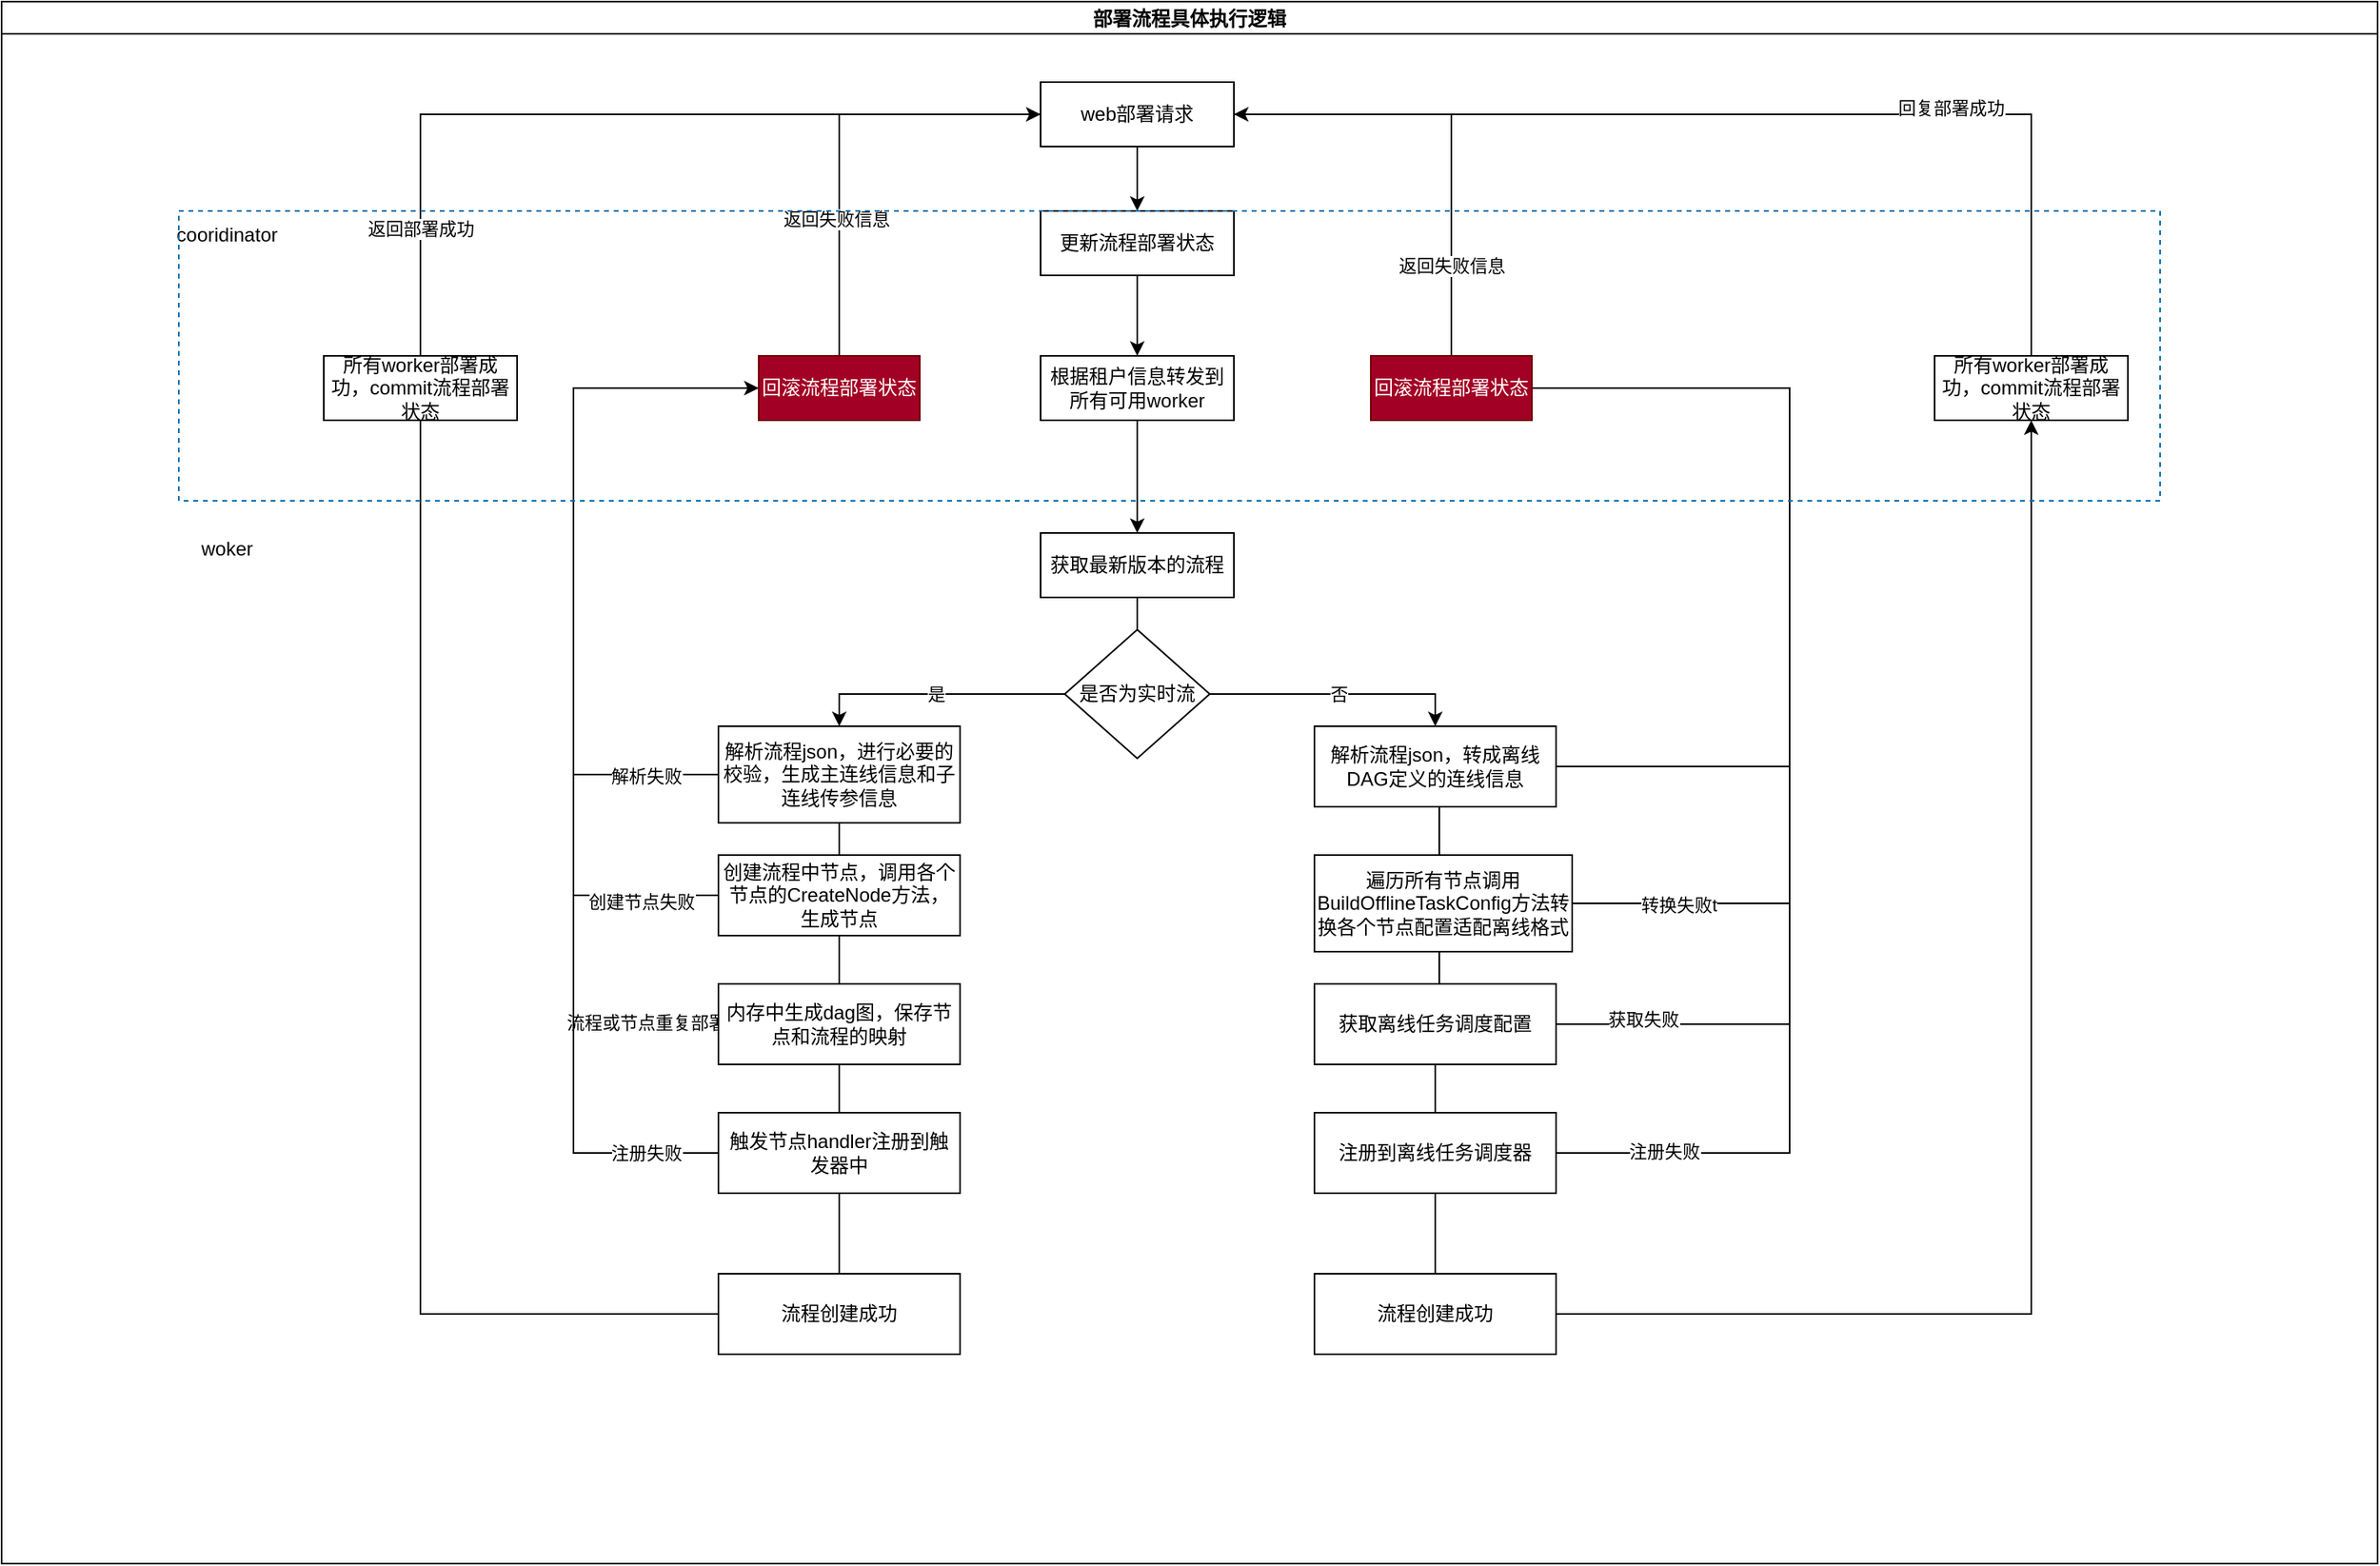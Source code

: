 <mxfile version="21.3.5" type="github">
  <diagram name="Page-1" id="74e2e168-ea6b-b213-b513-2b3c1d86103e">
    <mxGraphModel dx="1735" dy="1920" grid="1" gridSize="10" guides="1" tooltips="1" connect="1" arrows="1" fold="1" page="0" pageScale="1" pageWidth="1100" pageHeight="850" background="none" math="0" shadow="0">
      <root>
        <mxCell id="0" />
        <mxCell id="1" parent="0" />
        <mxCell id="TfXch8GAIewwacEi9W_L-10" value="部署流程具体执行逻辑" style="swimlane;startSize=20;horizontal=1;containerType=tree;align=center;" vertex="1" parent="1">
          <mxGeometry x="310" y="-410" width="1475" height="970" as="geometry" />
        </mxCell>
        <mxCell id="TfXch8GAIewwacEi9W_L-11" value="" style="edgeStyle=elbowEdgeStyle;elbow=vertical;sourcePerimeterSpacing=0;targetPerimeterSpacing=0;startArrow=none;endArrow=classic;rounded=0;curved=0;strokeColor=default;startFill=0;endFill=1;" edge="1" parent="TfXch8GAIewwacEi9W_L-10" source="TfXch8GAIewwacEi9W_L-12" target="TfXch8GAIewwacEi9W_L-13">
          <mxGeometry relative="1" as="geometry" />
        </mxCell>
        <mxCell id="TfXch8GAIewwacEi9W_L-12" value="web部署请求" style="whiteSpace=wrap;html=1;treeFolding=1;treeMoving=1;newEdgeStyle={&quot;edgeStyle&quot;:&quot;elbowEdgeStyle&quot;,&quot;startArrow&quot;:&quot;none&quot;,&quot;endArrow&quot;:&quot;none&quot;};" vertex="1" parent="TfXch8GAIewwacEi9W_L-10">
          <mxGeometry x="645" y="50" width="120" height="40" as="geometry" />
        </mxCell>
        <mxCell id="TfXch8GAIewwacEi9W_L-46" style="edgeStyle=elbowEdgeStyle;rounded=0;orthogonalLoop=1;jettySize=auto;html=1;startArrow=none;endArrow=classic;exitX=0.5;exitY=1;exitDx=0;exitDy=0;entryX=0.5;entryY=0;entryDx=0;entryDy=0;endFill=1;" edge="1" parent="TfXch8GAIewwacEi9W_L-10" source="TfXch8GAIewwacEi9W_L-13" target="TfXch8GAIewwacEi9W_L-18">
          <mxGeometry relative="1" as="geometry" />
        </mxCell>
        <mxCell id="TfXch8GAIewwacEi9W_L-13" value="更新流程部署状态" style="whiteSpace=wrap;html=1;treeFolding=1;treeMoving=1;newEdgeStyle={&quot;edgeStyle&quot;:&quot;elbowEdgeStyle&quot;,&quot;startArrow&quot;:&quot;none&quot;,&quot;endArrow&quot;:&quot;none&quot;};" vertex="1" parent="TfXch8GAIewwacEi9W_L-10">
          <mxGeometry x="645" y="130" width="120" height="40" as="geometry" />
        </mxCell>
        <mxCell id="TfXch8GAIewwacEi9W_L-16" value="cooridinator" style="rounded=0;whiteSpace=wrap;html=1;strokeColor=none;fillColor=none;" vertex="1" parent="TfXch8GAIewwacEi9W_L-10">
          <mxGeometry x="110" y="130" width="60" height="30" as="geometry" />
        </mxCell>
        <mxCell id="TfXch8GAIewwacEi9W_L-48" style="edgeStyle=elbowEdgeStyle;rounded=0;orthogonalLoop=1;jettySize=auto;html=1;startArrow=none;endArrow=classic;exitX=0.5;exitY=1;exitDx=0;exitDy=0;entryX=0.5;entryY=0;entryDx=0;entryDy=0;endFill=1;" edge="1" parent="TfXch8GAIewwacEi9W_L-10" source="TfXch8GAIewwacEi9W_L-18" target="TfXch8GAIewwacEi9W_L-20">
          <mxGeometry relative="1" as="geometry" />
        </mxCell>
        <mxCell id="TfXch8GAIewwacEi9W_L-18" value="根据租户信息转发到所有可用worker" style="whiteSpace=wrap;html=1;treeFolding=1;treeMoving=1;newEdgeStyle={&quot;edgeStyle&quot;:&quot;elbowEdgeStyle&quot;,&quot;startArrow&quot;:&quot;none&quot;,&quot;endArrow&quot;:&quot;none&quot;};" vertex="1" parent="TfXch8GAIewwacEi9W_L-10">
          <mxGeometry x="645" y="220" width="120" height="40" as="geometry" />
        </mxCell>
        <mxCell id="TfXch8GAIewwacEi9W_L-49" style="edgeStyle=elbowEdgeStyle;rounded=0;orthogonalLoop=1;jettySize=auto;html=1;startArrow=none;endArrow=none;exitX=0.5;exitY=1;exitDx=0;exitDy=0;entryX=0.5;entryY=0;entryDx=0;entryDy=0;" edge="1" parent="TfXch8GAIewwacEi9W_L-10" source="TfXch8GAIewwacEi9W_L-20" target="TfXch8GAIewwacEi9W_L-38">
          <mxGeometry relative="1" as="geometry" />
        </mxCell>
        <mxCell id="TfXch8GAIewwacEi9W_L-20" value="获取最新版本的流程" style="whiteSpace=wrap;html=1;treeFolding=1;treeMoving=1;newEdgeStyle={&quot;edgeStyle&quot;:&quot;elbowEdgeStyle&quot;,&quot;startArrow&quot;:&quot;none&quot;,&quot;endArrow&quot;:&quot;none&quot;};" vertex="1" parent="TfXch8GAIewwacEi9W_L-10">
          <mxGeometry x="645" y="330" width="120" height="40" as="geometry" />
        </mxCell>
        <mxCell id="TfXch8GAIewwacEi9W_L-55" style="edgeStyle=elbowEdgeStyle;rounded=0;orthogonalLoop=1;jettySize=auto;html=1;startArrow=none;endArrow=classic;exitX=0;exitY=0.5;exitDx=0;exitDy=0;entryX=0;entryY=0.5;entryDx=0;entryDy=0;endFill=1;" edge="1" parent="TfXch8GAIewwacEi9W_L-10" source="TfXch8GAIewwacEi9W_L-22" target="TfXch8GAIewwacEi9W_L-52">
          <mxGeometry relative="1" as="geometry">
            <mxPoint x="425" y="210" as="targetPoint" />
            <Array as="points">
              <mxPoint x="355" y="310" />
            </Array>
          </mxGeometry>
        </mxCell>
        <mxCell id="TfXch8GAIewwacEi9W_L-57" value="解析失败" style="edgeLabel;html=1;align=center;verticalAlign=middle;resizable=0;points=[];" vertex="1" connectable="0" parent="TfXch8GAIewwacEi9W_L-55">
          <mxGeometry x="-0.795" y="1" relative="1" as="geometry">
            <mxPoint as="offset" />
          </mxGeometry>
        </mxCell>
        <mxCell id="TfXch8GAIewwacEi9W_L-22" value="解析流程json，进行必要的校验，生成主连线信息和子连线传参信息" style="whiteSpace=wrap;html=1;treeFolding=1;treeMoving=1;newEdgeStyle={&quot;edgeStyle&quot;:&quot;elbowEdgeStyle&quot;,&quot;startArrow&quot;:&quot;none&quot;,&quot;endArrow&quot;:&quot;none&quot;};" vertex="1" parent="TfXch8GAIewwacEi9W_L-10">
          <mxGeometry x="445" y="450" width="150" height="60" as="geometry" />
        </mxCell>
        <mxCell id="TfXch8GAIewwacEi9W_L-23" value="" style="edgeStyle=elbowEdgeStyle;elbow=vertical;sourcePerimeterSpacing=0;targetPerimeterSpacing=0;startArrow=none;endArrow=none;rounded=0;curved=0;" edge="1" target="TfXch8GAIewwacEi9W_L-24" source="TfXch8GAIewwacEi9W_L-22" parent="TfXch8GAIewwacEi9W_L-10">
          <mxGeometry relative="1" as="geometry">
            <mxPoint x="535" y="430" as="sourcePoint" />
          </mxGeometry>
        </mxCell>
        <mxCell id="TfXch8GAIewwacEi9W_L-56" style="edgeStyle=elbowEdgeStyle;rounded=0;orthogonalLoop=1;jettySize=auto;html=1;startArrow=none;endArrow=none;exitX=0;exitY=0.5;exitDx=0;exitDy=0;entryX=0;entryY=0.5;entryDx=0;entryDy=0;" edge="1" parent="TfXch8GAIewwacEi9W_L-10" source="TfXch8GAIewwacEi9W_L-24" target="TfXch8GAIewwacEi9W_L-52">
          <mxGeometry relative="1" as="geometry">
            <Array as="points">
              <mxPoint x="355" y="410" />
            </Array>
          </mxGeometry>
        </mxCell>
        <mxCell id="TfXch8GAIewwacEi9W_L-66" value="创建节点失败" style="edgeLabel;html=1;align=center;verticalAlign=middle;resizable=0;points=[];" vertex="1" connectable="0" parent="TfXch8GAIewwacEi9W_L-56">
          <mxGeometry x="-0.815" y="4" relative="1" as="geometry">
            <mxPoint as="offset" />
          </mxGeometry>
        </mxCell>
        <mxCell id="TfXch8GAIewwacEi9W_L-24" value="创建流程中节点，调用各个节点的CreateNode方法，生成节点" style="whiteSpace=wrap;html=1;treeFolding=1;treeMoving=1;newEdgeStyle={&quot;edgeStyle&quot;:&quot;elbowEdgeStyle&quot;,&quot;startArrow&quot;:&quot;none&quot;,&quot;endArrow&quot;:&quot;none&quot;};" vertex="1" parent="TfXch8GAIewwacEi9W_L-10">
          <mxGeometry x="445" y="530" width="150" height="50" as="geometry" />
        </mxCell>
        <mxCell id="TfXch8GAIewwacEi9W_L-25" value="" style="edgeStyle=elbowEdgeStyle;elbow=vertical;sourcePerimeterSpacing=0;targetPerimeterSpacing=0;startArrow=none;endArrow=none;rounded=0;curved=0;" edge="1" target="TfXch8GAIewwacEi9W_L-26" source="TfXch8GAIewwacEi9W_L-24" parent="TfXch8GAIewwacEi9W_L-10">
          <mxGeometry relative="1" as="geometry">
            <mxPoint x="535" y="550" as="sourcePoint" />
          </mxGeometry>
        </mxCell>
        <mxCell id="TfXch8GAIewwacEi9W_L-58" style="edgeStyle=elbowEdgeStyle;rounded=0;orthogonalLoop=1;jettySize=auto;html=1;startArrow=none;endArrow=none;exitX=0;exitY=0.5;exitDx=0;exitDy=0;entryX=0;entryY=0.5;entryDx=0;entryDy=0;" edge="1" parent="TfXch8GAIewwacEi9W_L-10" source="TfXch8GAIewwacEi9W_L-26" target="TfXch8GAIewwacEi9W_L-52">
          <mxGeometry relative="1" as="geometry">
            <Array as="points">
              <mxPoint x="355" y="420" />
            </Array>
          </mxGeometry>
        </mxCell>
        <mxCell id="TfXch8GAIewwacEi9W_L-67" value="流程或节点重复部署" style="edgeLabel;html=1;align=center;verticalAlign=middle;resizable=0;points=[];" vertex="1" connectable="0" parent="TfXch8GAIewwacEi9W_L-58">
          <mxGeometry x="-0.85" y="-1" relative="1" as="geometry">
            <mxPoint as="offset" />
          </mxGeometry>
        </mxCell>
        <mxCell id="TfXch8GAIewwacEi9W_L-26" value="内存中生成dag图，保存节点和流程的映射" style="whiteSpace=wrap;html=1;treeFolding=1;treeMoving=1;newEdgeStyle={&quot;edgeStyle&quot;:&quot;elbowEdgeStyle&quot;,&quot;startArrow&quot;:&quot;none&quot;,&quot;endArrow&quot;:&quot;none&quot;};" vertex="1" parent="TfXch8GAIewwacEi9W_L-10">
          <mxGeometry x="445" y="610" width="150" height="50" as="geometry" />
        </mxCell>
        <mxCell id="TfXch8GAIewwacEi9W_L-27" value="" style="edgeStyle=elbowEdgeStyle;elbow=vertical;sourcePerimeterSpacing=0;targetPerimeterSpacing=0;startArrow=none;endArrow=none;rounded=0;curved=0;" edge="1" target="TfXch8GAIewwacEi9W_L-28" source="TfXch8GAIewwacEi9W_L-26" parent="TfXch8GAIewwacEi9W_L-10">
          <mxGeometry relative="1" as="geometry">
            <mxPoint x="535" y="630" as="sourcePoint" />
          </mxGeometry>
        </mxCell>
        <mxCell id="TfXch8GAIewwacEi9W_L-65" style="edgeStyle=elbowEdgeStyle;rounded=0;orthogonalLoop=1;jettySize=auto;html=1;startArrow=none;endArrow=none;exitX=0;exitY=0.5;exitDx=0;exitDy=0;entryX=0;entryY=0.5;entryDx=0;entryDy=0;" edge="1" parent="TfXch8GAIewwacEi9W_L-10" source="TfXch8GAIewwacEi9W_L-28" target="TfXch8GAIewwacEi9W_L-52">
          <mxGeometry relative="1" as="geometry">
            <Array as="points">
              <mxPoint x="355" y="430" />
              <mxPoint x="405" y="250" />
              <mxPoint x="355" y="370" />
            </Array>
          </mxGeometry>
        </mxCell>
        <mxCell id="TfXch8GAIewwacEi9W_L-68" value="注册失败" style="edgeLabel;html=1;align=center;verticalAlign=middle;resizable=0;points=[];" vertex="1" connectable="0" parent="TfXch8GAIewwacEi9W_L-65">
          <mxGeometry x="-0.866" relative="1" as="geometry">
            <mxPoint as="offset" />
          </mxGeometry>
        </mxCell>
        <mxCell id="TfXch8GAIewwacEi9W_L-28" value="触发节点handler注册到触发器中" style="whiteSpace=wrap;html=1;treeFolding=1;treeMoving=1;newEdgeStyle={&quot;edgeStyle&quot;:&quot;elbowEdgeStyle&quot;,&quot;startArrow&quot;:&quot;none&quot;,&quot;endArrow&quot;:&quot;none&quot;};" vertex="1" parent="TfXch8GAIewwacEi9W_L-10">
          <mxGeometry x="445" y="690" width="150" height="50" as="geometry" />
        </mxCell>
        <mxCell id="TfXch8GAIewwacEi9W_L-50" value="是" style="edgeStyle=orthogonalEdgeStyle;rounded=0;orthogonalLoop=1;jettySize=auto;html=1;exitX=0;exitY=0.5;exitDx=0;exitDy=0;entryX=0.5;entryY=0;entryDx=0;entryDy=0;" edge="1" parent="TfXch8GAIewwacEi9W_L-10" source="TfXch8GAIewwacEi9W_L-38" target="TfXch8GAIewwacEi9W_L-22">
          <mxGeometry relative="1" as="geometry" />
        </mxCell>
        <mxCell id="TfXch8GAIewwacEi9W_L-83" value="否" style="edgeStyle=orthogonalEdgeStyle;rounded=0;orthogonalLoop=1;jettySize=auto;html=1;exitX=1;exitY=0.5;exitDx=0;exitDy=0;entryX=0.5;entryY=0;entryDx=0;entryDy=0;" edge="1" parent="TfXch8GAIewwacEi9W_L-10" source="TfXch8GAIewwacEi9W_L-38" target="TfXch8GAIewwacEi9W_L-82">
          <mxGeometry relative="1" as="geometry" />
        </mxCell>
        <mxCell id="TfXch8GAIewwacEi9W_L-38" value="是否为实时流" style="rhombus;whiteSpace=wrap;html=1;" vertex="1" parent="TfXch8GAIewwacEi9W_L-10">
          <mxGeometry x="660" y="390" width="90" height="80" as="geometry" />
        </mxCell>
        <mxCell id="TfXch8GAIewwacEi9W_L-53" style="edgeStyle=orthogonalEdgeStyle;rounded=0;orthogonalLoop=1;jettySize=auto;html=1;exitX=0.5;exitY=0;exitDx=0;exitDy=0;entryX=0;entryY=0.5;entryDx=0;entryDy=0;" edge="1" parent="TfXch8GAIewwacEi9W_L-10" source="TfXch8GAIewwacEi9W_L-52" target="TfXch8GAIewwacEi9W_L-12">
          <mxGeometry relative="1" as="geometry" />
        </mxCell>
        <mxCell id="TfXch8GAIewwacEi9W_L-54" value="返回失败信息" style="edgeLabel;html=1;align=center;verticalAlign=middle;resizable=0;points=[];" vertex="1" connectable="0" parent="TfXch8GAIewwacEi9W_L-53">
          <mxGeometry x="-0.377" y="2" relative="1" as="geometry">
            <mxPoint as="offset" />
          </mxGeometry>
        </mxCell>
        <mxCell id="TfXch8GAIewwacEi9W_L-52" value="回滚流程部署状态" style="rounded=0;whiteSpace=wrap;html=1;fillColor=#a20025;fontColor=#ffffff;strokeColor=#6F0000;" vertex="1" parent="TfXch8GAIewwacEi9W_L-10">
          <mxGeometry x="470" y="220" width="100" height="40" as="geometry" />
        </mxCell>
        <mxCell id="TfXch8GAIewwacEi9W_L-62" style="edgeStyle=elbowEdgeStyle;rounded=0;orthogonalLoop=1;jettySize=auto;html=1;startArrow=none;endArrow=none;exitX=0.5;exitY=0;exitDx=0;exitDy=0;entryX=1;entryY=0.5;entryDx=0;entryDy=0;" edge="1" parent="TfXch8GAIewwacEi9W_L-10" source="TfXch8GAIewwacEi9W_L-61" target="TfXch8GAIewwacEi9W_L-12">
          <mxGeometry relative="1" as="geometry">
            <Array as="points">
              <mxPoint x="1260" y="100" />
              <mxPoint x="965" y="170" />
              <mxPoint x="735" y="150" />
            </Array>
          </mxGeometry>
        </mxCell>
        <mxCell id="TfXch8GAIewwacEi9W_L-64" value="回复部署成功" style="edgeLabel;html=1;align=center;verticalAlign=middle;resizable=0;points=[];" vertex="1" connectable="0" parent="TfXch8GAIewwacEi9W_L-62">
          <mxGeometry x="-0.38" y="-4" relative="1" as="geometry">
            <mxPoint as="offset" />
          </mxGeometry>
        </mxCell>
        <mxCell id="TfXch8GAIewwacEi9W_L-61" value="所有worker部署成功，commit流程部署状态" style="whiteSpace=wrap;html=1;treeFolding=1;treeMoving=1;newEdgeStyle={&quot;edgeStyle&quot;:&quot;elbowEdgeStyle&quot;,&quot;startArrow&quot;:&quot;none&quot;,&quot;endArrow&quot;:&quot;none&quot;};" vertex="1" parent="TfXch8GAIewwacEi9W_L-10">
          <mxGeometry x="1200" y="220" width="120" height="40" as="geometry" />
        </mxCell>
        <mxCell id="TfXch8GAIewwacEi9W_L-71" style="edgeStyle=elbowEdgeStyle;rounded=0;orthogonalLoop=1;jettySize=auto;html=1;startArrow=none;endArrow=none;exitX=0.5;exitY=0;exitDx=0;exitDy=0;entryX=0;entryY=0.5;entryDx=0;entryDy=0;" edge="1" parent="TfXch8GAIewwacEi9W_L-10" source="TfXch8GAIewwacEi9W_L-70" target="TfXch8GAIewwacEi9W_L-12">
          <mxGeometry relative="1" as="geometry">
            <Array as="points">
              <mxPoint x="260" y="160" />
            </Array>
          </mxGeometry>
        </mxCell>
        <mxCell id="TfXch8GAIewwacEi9W_L-72" value="返回部署成功" style="edgeLabel;html=1;align=center;verticalAlign=middle;resizable=0;points=[];" vertex="1" connectable="0" parent="TfXch8GAIewwacEi9W_L-71">
          <mxGeometry x="-0.705" relative="1" as="geometry">
            <mxPoint as="offset" />
          </mxGeometry>
        </mxCell>
        <mxCell id="TfXch8GAIewwacEi9W_L-70" value="所有worker部署成功，commit流程部署状态" style="whiteSpace=wrap;html=1;treeFolding=1;treeMoving=1;newEdgeStyle={&quot;edgeStyle&quot;:&quot;elbowEdgeStyle&quot;,&quot;startArrow&quot;:&quot;none&quot;,&quot;endArrow&quot;:&quot;none&quot;};" vertex="1" parent="TfXch8GAIewwacEi9W_L-10">
          <mxGeometry x="200" y="220" width="120" height="40" as="geometry" />
        </mxCell>
        <mxCell id="TfXch8GAIewwacEi9W_L-73" value="" style="edgeStyle=elbowEdgeStyle;elbow=vertical;sourcePerimeterSpacing=0;targetPerimeterSpacing=0;startArrow=none;endArrow=none;rounded=0;curved=0;" edge="1" target="TfXch8GAIewwacEi9W_L-74" source="TfXch8GAIewwacEi9W_L-28" parent="TfXch8GAIewwacEi9W_L-10">
          <mxGeometry relative="1" as="geometry">
            <mxPoint x="475" y="730" as="sourcePoint" />
          </mxGeometry>
        </mxCell>
        <mxCell id="TfXch8GAIewwacEi9W_L-75" style="edgeStyle=elbowEdgeStyle;rounded=0;orthogonalLoop=1;jettySize=auto;html=1;startArrow=none;endArrow=none;exitX=0;exitY=0.5;exitDx=0;exitDy=0;entryX=0.5;entryY=1;entryDx=0;entryDy=0;" edge="1" parent="TfXch8GAIewwacEi9W_L-10" source="TfXch8GAIewwacEi9W_L-74" target="TfXch8GAIewwacEi9W_L-70">
          <mxGeometry relative="1" as="geometry">
            <Array as="points">
              <mxPoint x="260" y="550" />
            </Array>
          </mxGeometry>
        </mxCell>
        <mxCell id="TfXch8GAIewwacEi9W_L-74" value="流程创建成功" style="whiteSpace=wrap;html=1;treeFolding=1;treeMoving=1;newEdgeStyle={&quot;edgeStyle&quot;:&quot;elbowEdgeStyle&quot;,&quot;startArrow&quot;:&quot;none&quot;,&quot;endArrow&quot;:&quot;none&quot;};" vertex="1" parent="TfXch8GAIewwacEi9W_L-10">
          <mxGeometry x="445" y="790" width="150" height="50" as="geometry" />
        </mxCell>
        <mxCell id="TfXch8GAIewwacEi9W_L-86" style="edgeStyle=elbowEdgeStyle;rounded=0;orthogonalLoop=1;jettySize=auto;html=1;startArrow=none;endArrow=none;exitX=0.5;exitY=1;exitDx=0;exitDy=0;entryX=0.5;entryY=0;entryDx=0;entryDy=0;" edge="1" parent="TfXch8GAIewwacEi9W_L-10" source="TfXch8GAIewwacEi9W_L-82" target="TfXch8GAIewwacEi9W_L-85">
          <mxGeometry relative="1" as="geometry" />
        </mxCell>
        <mxCell id="TfXch8GAIewwacEi9W_L-129" style="edgeStyle=elbowEdgeStyle;rounded=0;orthogonalLoop=1;jettySize=auto;html=1;startArrow=none;endArrow=none;exitX=1;exitY=0.5;exitDx=0;exitDy=0;entryX=1;entryY=0.5;entryDx=0;entryDy=0;" edge="1" parent="TfXch8GAIewwacEi9W_L-10" source="TfXch8GAIewwacEi9W_L-82" target="TfXch8GAIewwacEi9W_L-107">
          <mxGeometry relative="1" as="geometry">
            <Array as="points">
              <mxPoint x="1110" y="310" />
              <mxPoint x="1050" y="360" />
            </Array>
          </mxGeometry>
        </mxCell>
        <mxCell id="TfXch8GAIewwacEi9W_L-82" value="解析流程json，转成离线DAG定义的连线信息" style="whiteSpace=wrap;html=1;treeFolding=1;treeMoving=1;newEdgeStyle={&quot;edgeStyle&quot;:&quot;elbowEdgeStyle&quot;,&quot;startArrow&quot;:&quot;none&quot;,&quot;endArrow&quot;:&quot;none&quot;};" vertex="1" parent="TfXch8GAIewwacEi9W_L-10">
          <mxGeometry x="815" y="450" width="150" height="50" as="geometry" />
        </mxCell>
        <mxCell id="TfXch8GAIewwacEi9W_L-130" style="edgeStyle=elbowEdgeStyle;rounded=0;orthogonalLoop=1;jettySize=auto;html=1;startArrow=none;endArrow=none;exitX=1;exitY=0.5;exitDx=0;exitDy=0;entryX=1;entryY=0.5;entryDx=0;entryDy=0;" edge="1" parent="TfXch8GAIewwacEi9W_L-10" source="TfXch8GAIewwacEi9W_L-85" target="TfXch8GAIewwacEi9W_L-107">
          <mxGeometry relative="1" as="geometry">
            <Array as="points">
              <mxPoint x="1110" y="400" />
            </Array>
          </mxGeometry>
        </mxCell>
        <mxCell id="TfXch8GAIewwacEi9W_L-131" value="转换失败t" style="edgeLabel;html=1;align=center;verticalAlign=middle;resizable=0;points=[];" vertex="1" connectable="0" parent="TfXch8GAIewwacEi9W_L-130">
          <mxGeometry x="-0.787" y="-1" relative="1" as="geometry">
            <mxPoint as="offset" />
          </mxGeometry>
        </mxCell>
        <mxCell id="TfXch8GAIewwacEi9W_L-85" value="遍历所有节点调用BuildOfflineTaskConfig方法转换各个节点配置适配离线格式" style="whiteSpace=wrap;html=1;treeFolding=1;treeMoving=1;newEdgeStyle={&quot;edgeStyle&quot;:&quot;elbowEdgeStyle&quot;,&quot;startArrow&quot;:&quot;none&quot;,&quot;endArrow&quot;:&quot;none&quot;};" vertex="1" parent="TfXch8GAIewwacEi9W_L-10">
          <mxGeometry x="815" y="530" width="160" height="60" as="geometry" />
        </mxCell>
        <mxCell id="TfXch8GAIewwacEi9W_L-87" style="edgeStyle=elbowEdgeStyle;rounded=0;orthogonalLoop=1;jettySize=auto;html=1;startArrow=none;endArrow=none;exitX=0.5;exitY=1;exitDx=0;exitDy=0;entryX=0.5;entryY=0;entryDx=0;entryDy=0;" edge="1" target="TfXch8GAIewwacEi9W_L-88" source="TfXch8GAIewwacEi9W_L-85" parent="TfXch8GAIewwacEi9W_L-10">
          <mxGeometry relative="1" as="geometry">
            <mxPoint x="1030" y="560" as="sourcePoint" />
          </mxGeometry>
        </mxCell>
        <mxCell id="TfXch8GAIewwacEi9W_L-115" style="edgeStyle=elbowEdgeStyle;rounded=0;orthogonalLoop=1;jettySize=auto;html=1;startArrow=none;endArrow=none;exitX=1;exitY=0.5;exitDx=0;exitDy=0;entryX=1;entryY=0.5;entryDx=0;entryDy=0;" edge="1" parent="TfXch8GAIewwacEi9W_L-10" source="TfXch8GAIewwacEi9W_L-88" target="TfXch8GAIewwacEi9W_L-107">
          <mxGeometry relative="1" as="geometry">
            <mxPoint x="965" y="674.062" as="targetPoint" />
            <Array as="points">
              <mxPoint x="1110" y="380" />
              <mxPoint x="1050" y="420" />
              <mxPoint x="1055" y="450" />
            </Array>
          </mxGeometry>
        </mxCell>
        <mxCell id="TfXch8GAIewwacEi9W_L-120" value="获取失败" style="edgeLabel;html=1;align=center;verticalAlign=middle;resizable=0;points=[];" vertex="1" connectable="0" parent="TfXch8GAIewwacEi9W_L-115">
          <mxGeometry x="-0.847" y="3" relative="1" as="geometry">
            <mxPoint as="offset" />
          </mxGeometry>
        </mxCell>
        <mxCell id="TfXch8GAIewwacEi9W_L-88" value="获取离线任务调度配置" style="whiteSpace=wrap;html=1;treeFolding=1;treeMoving=1;newEdgeStyle={&quot;edgeStyle&quot;:&quot;elbowEdgeStyle&quot;,&quot;startArrow&quot;:&quot;none&quot;,&quot;endArrow&quot;:&quot;none&quot;};" vertex="1" parent="TfXch8GAIewwacEi9W_L-10">
          <mxGeometry x="815" y="610" width="150" height="50" as="geometry" />
        </mxCell>
        <mxCell id="TfXch8GAIewwacEi9W_L-89" style="edgeStyle=elbowEdgeStyle;rounded=0;orthogonalLoop=1;jettySize=auto;html=1;startArrow=none;endArrow=none;exitX=0.5;exitY=1;exitDx=0;exitDy=0;entryX=0.5;entryY=0;entryDx=0;entryDy=0;" edge="1" target="TfXch8GAIewwacEi9W_L-90" source="TfXch8GAIewwacEi9W_L-88" parent="TfXch8GAIewwacEi9W_L-10">
          <mxGeometry relative="1" as="geometry">
            <mxPoint x="1030" y="640" as="sourcePoint" />
          </mxGeometry>
        </mxCell>
        <mxCell id="TfXch8GAIewwacEi9W_L-116" style="edgeStyle=elbowEdgeStyle;rounded=0;orthogonalLoop=1;jettySize=auto;html=1;startArrow=none;endArrow=none;exitX=1;exitY=0.5;exitDx=0;exitDy=0;entryX=1;entryY=0.5;entryDx=0;entryDy=0;" edge="1" parent="TfXch8GAIewwacEi9W_L-10" source="TfXch8GAIewwacEi9W_L-90" target="TfXch8GAIewwacEi9W_L-107">
          <mxGeometry relative="1" as="geometry">
            <Array as="points">
              <mxPoint x="1110" y="290" />
              <mxPoint x="1050" y="460" />
              <mxPoint x="1055" y="430" />
            </Array>
          </mxGeometry>
        </mxCell>
        <mxCell id="TfXch8GAIewwacEi9W_L-119" value="注册失败" style="edgeLabel;html=1;align=center;verticalAlign=middle;resizable=0;points=[];" vertex="1" connectable="0" parent="TfXch8GAIewwacEi9W_L-116">
          <mxGeometry x="-0.829" y="1" relative="1" as="geometry">
            <mxPoint as="offset" />
          </mxGeometry>
        </mxCell>
        <mxCell id="TfXch8GAIewwacEi9W_L-90" value="注册到离线任务调度器" style="whiteSpace=wrap;html=1;treeFolding=1;treeMoving=1;newEdgeStyle={&quot;edgeStyle&quot;:&quot;elbowEdgeStyle&quot;,&quot;startArrow&quot;:&quot;none&quot;,&quot;endArrow&quot;:&quot;none&quot;};" vertex="1" parent="TfXch8GAIewwacEi9W_L-10">
          <mxGeometry x="815" y="690" width="150" height="50" as="geometry" />
        </mxCell>
        <mxCell id="TfXch8GAIewwacEi9W_L-108" style="edgeStyle=orthogonalEdgeStyle;rounded=0;orthogonalLoop=1;jettySize=auto;html=1;exitX=0.5;exitY=0;exitDx=0;exitDy=0;entryX=1;entryY=0.5;entryDx=0;entryDy=0;" edge="1" parent="TfXch8GAIewwacEi9W_L-10" source="TfXch8GAIewwacEi9W_L-107" target="TfXch8GAIewwacEi9W_L-12">
          <mxGeometry relative="1" as="geometry" />
        </mxCell>
        <mxCell id="TfXch8GAIewwacEi9W_L-109" value="返回失败信息" style="edgeLabel;html=1;align=center;verticalAlign=middle;resizable=0;points=[];" vertex="1" connectable="0" parent="TfXch8GAIewwacEi9W_L-108">
          <mxGeometry x="-0.545" y="3" relative="1" as="geometry">
            <mxPoint x="3" y="9" as="offset" />
          </mxGeometry>
        </mxCell>
        <mxCell id="TfXch8GAIewwacEi9W_L-107" value="回滚流程部署状态" style="rounded=0;whiteSpace=wrap;html=1;fillColor=#a20025;fontColor=#ffffff;strokeColor=#6F0000;" vertex="1" parent="TfXch8GAIewwacEi9W_L-10">
          <mxGeometry x="850" y="220" width="100" height="40" as="geometry" />
        </mxCell>
        <mxCell id="TfXch8GAIewwacEi9W_L-110" style="edgeStyle=elbowEdgeStyle;rounded=0;orthogonalLoop=1;jettySize=auto;html=1;startArrow=none;endArrow=none;exitX=0.5;exitY=1;exitDx=0;exitDy=0;entryX=0.5;entryY=0;entryDx=0;entryDy=0;" edge="1" target="TfXch8GAIewwacEi9W_L-111" source="TfXch8GAIewwacEi9W_L-90" parent="TfXch8GAIewwacEi9W_L-10">
          <mxGeometry relative="1" as="geometry">
            <mxPoint x="1080" y="700" as="sourcePoint" />
          </mxGeometry>
        </mxCell>
        <mxCell id="TfXch8GAIewwacEi9W_L-112" style="edgeStyle=elbowEdgeStyle;rounded=0;orthogonalLoop=1;jettySize=auto;html=1;startArrow=none;endArrow=classic;exitX=1;exitY=0.5;exitDx=0;exitDy=0;entryX=0.5;entryY=1;entryDx=0;entryDy=0;endFill=1;" edge="1" parent="TfXch8GAIewwacEi9W_L-10" source="TfXch8GAIewwacEi9W_L-111" target="TfXch8GAIewwacEi9W_L-61">
          <mxGeometry relative="1" as="geometry">
            <mxPoint x="1265" y="280" as="targetPoint" />
            <Array as="points">
              <mxPoint x="1260" y="520" />
            </Array>
          </mxGeometry>
        </mxCell>
        <mxCell id="TfXch8GAIewwacEi9W_L-111" value="流程创建成功" style="whiteSpace=wrap;html=1;treeFolding=1;treeMoving=1;newEdgeStyle={&quot;edgeStyle&quot;:&quot;elbowEdgeStyle&quot;,&quot;startArrow&quot;:&quot;none&quot;,&quot;endArrow&quot;:&quot;none&quot;};" vertex="1" parent="TfXch8GAIewwacEi9W_L-10">
          <mxGeometry x="815" y="790" width="150" height="50" as="geometry" />
        </mxCell>
        <mxCell id="TfXch8GAIewwacEi9W_L-122" value="" style="rounded=0;whiteSpace=wrap;html=1;fillColor=none;dashed=1;fontColor=#ffffff;strokeColor=#006EAF;backgroundOutline=0;pointerEvents=0;" vertex="1" parent="TfXch8GAIewwacEi9W_L-10">
          <mxGeometry x="110" y="130" width="1230" height="180" as="geometry" />
        </mxCell>
        <mxCell id="TfXch8GAIewwacEi9W_L-124" value="woker" style="rounded=0;whiteSpace=wrap;html=1;strokeColor=none;fillColor=none;" vertex="1" parent="TfXch8GAIewwacEi9W_L-10">
          <mxGeometry x="110" y="325" width="60" height="30" as="geometry" />
        </mxCell>
      </root>
    </mxGraphModel>
  </diagram>
</mxfile>
